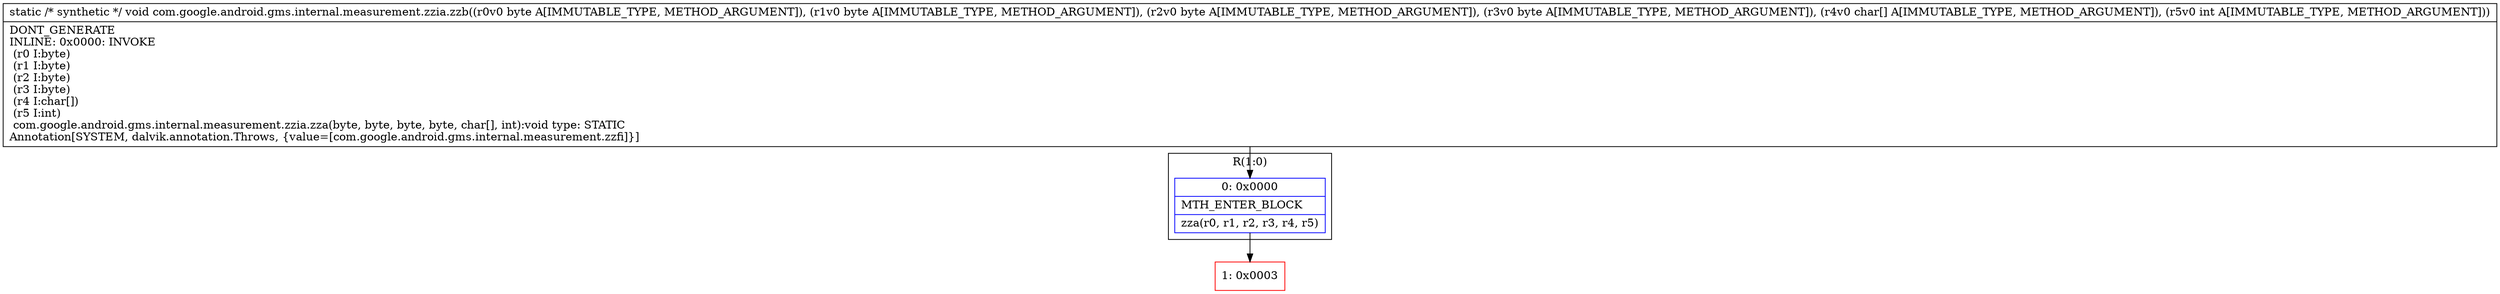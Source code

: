 digraph "CFG forcom.google.android.gms.internal.measurement.zzia.zzb(BBBB[CI)V" {
subgraph cluster_Region_63636670 {
label = "R(1:0)";
node [shape=record,color=blue];
Node_0 [shape=record,label="{0\:\ 0x0000|MTH_ENTER_BLOCK\l|zza(r0, r1, r2, r3, r4, r5)\l}"];
}
Node_1 [shape=record,color=red,label="{1\:\ 0x0003}"];
MethodNode[shape=record,label="{static \/* synthetic *\/ void com.google.android.gms.internal.measurement.zzia.zzb((r0v0 byte A[IMMUTABLE_TYPE, METHOD_ARGUMENT]), (r1v0 byte A[IMMUTABLE_TYPE, METHOD_ARGUMENT]), (r2v0 byte A[IMMUTABLE_TYPE, METHOD_ARGUMENT]), (r3v0 byte A[IMMUTABLE_TYPE, METHOD_ARGUMENT]), (r4v0 char[] A[IMMUTABLE_TYPE, METHOD_ARGUMENT]), (r5v0 int A[IMMUTABLE_TYPE, METHOD_ARGUMENT]))  | DONT_GENERATE\lINLINE: 0x0000: INVOKE  \l  (r0 I:byte)\l  (r1 I:byte)\l  (r2 I:byte)\l  (r3 I:byte)\l  (r4 I:char[])\l  (r5 I:int)\l com.google.android.gms.internal.measurement.zzia.zza(byte, byte, byte, byte, char[], int):void type: STATIC\lAnnotation[SYSTEM, dalvik.annotation.Throws, \{value=[com.google.android.gms.internal.measurement.zzfi]\}]\l}"];
MethodNode -> Node_0;
Node_0 -> Node_1;
}

